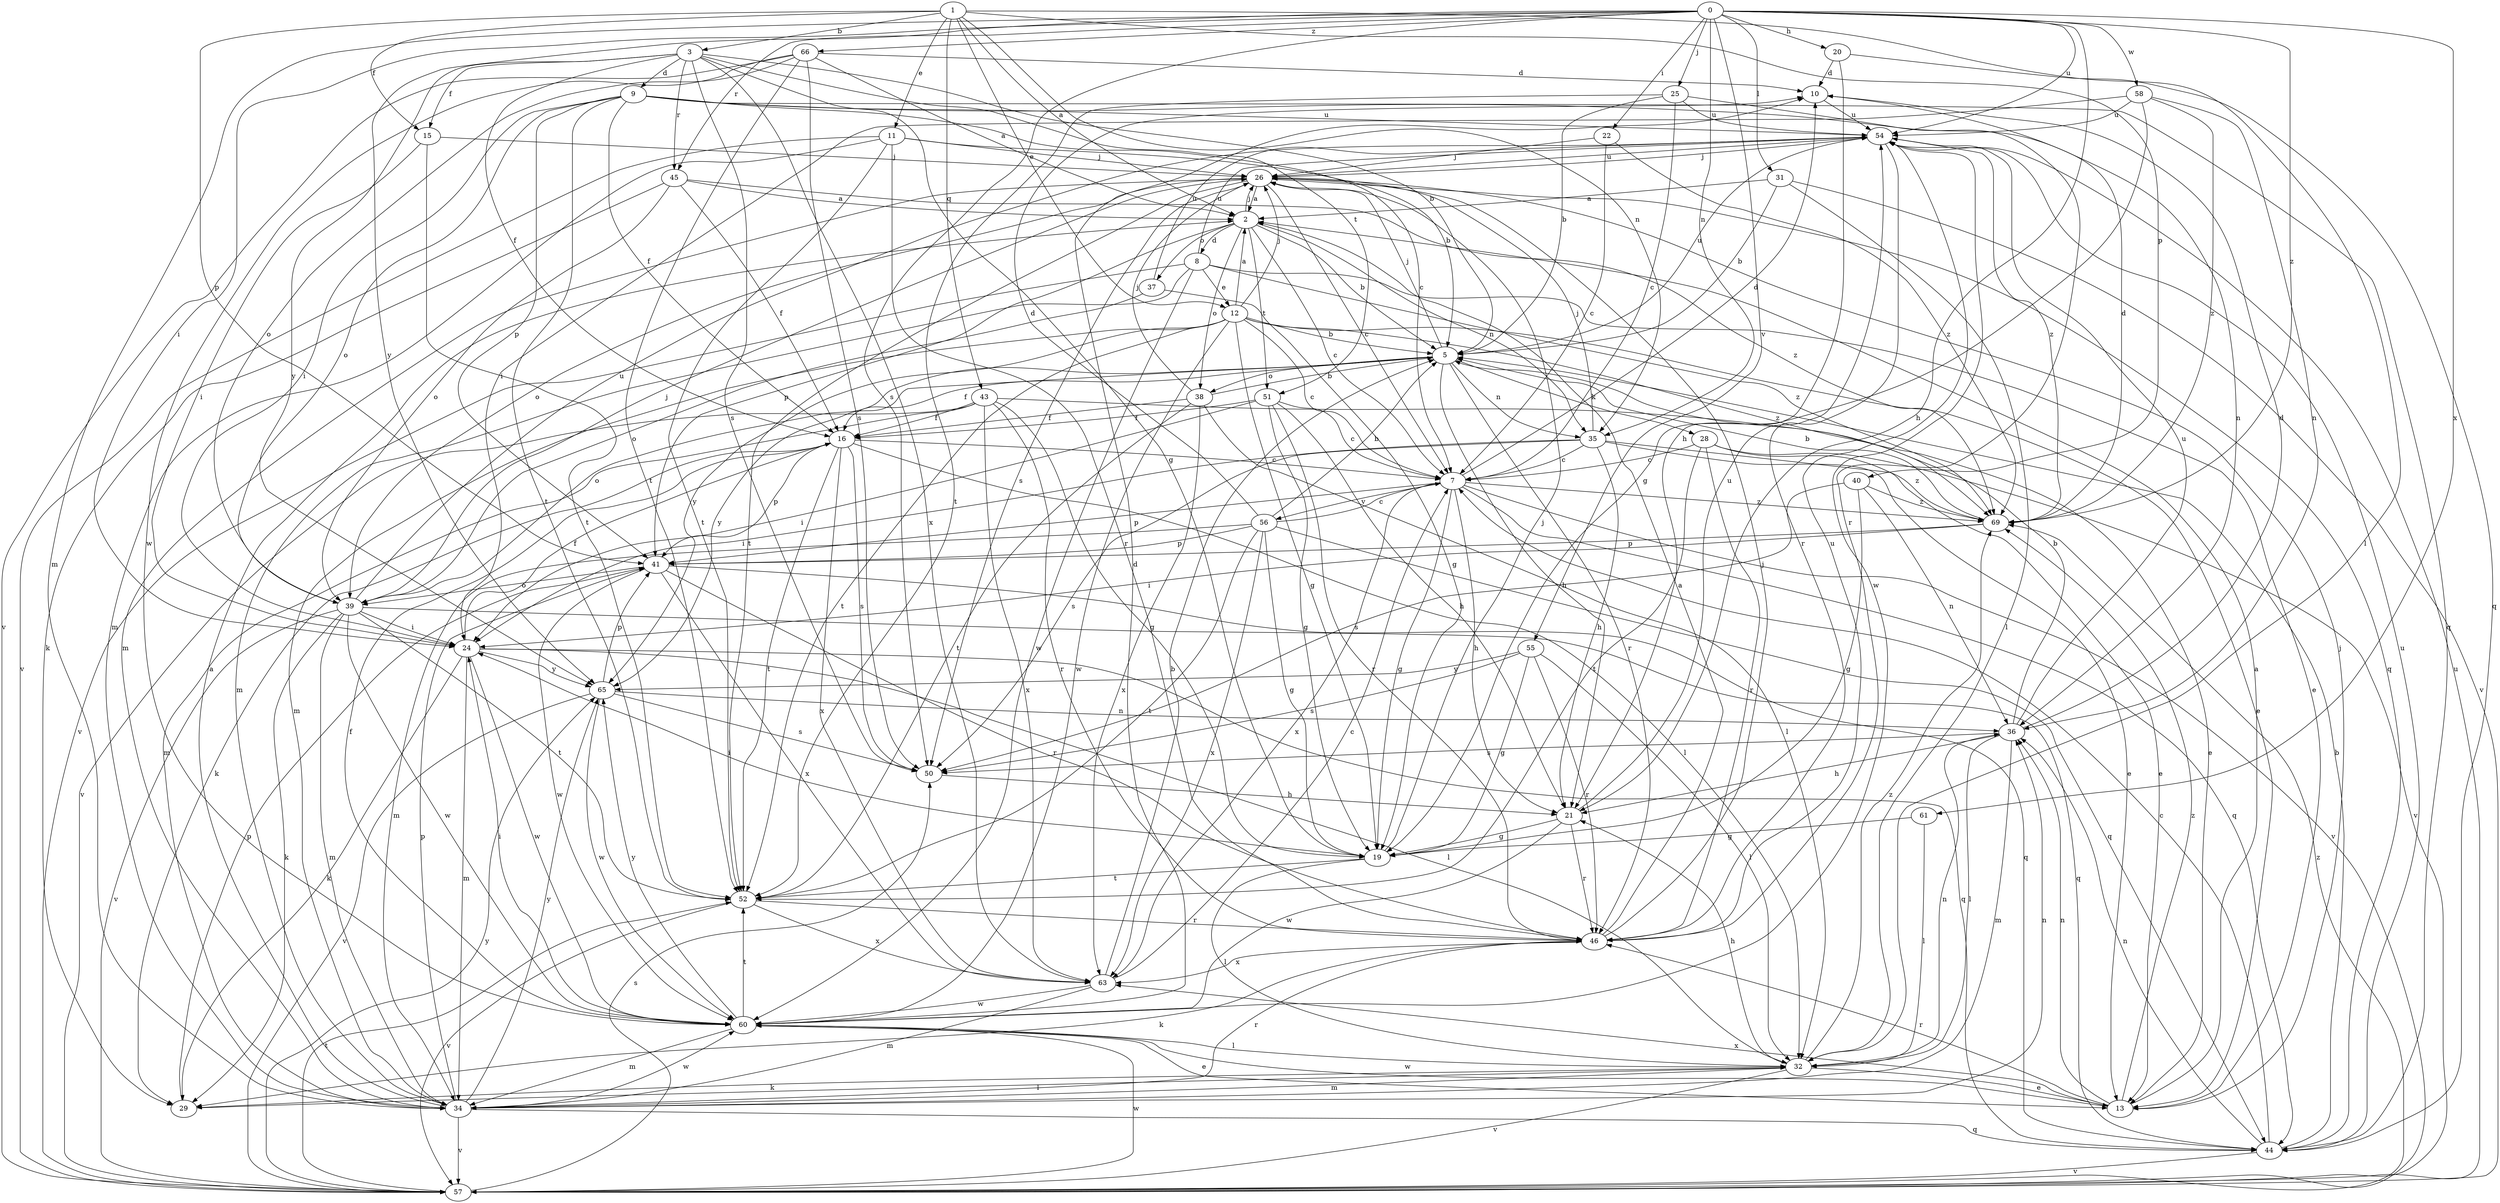strict digraph  {
0;
1;
2;
3;
5;
7;
8;
9;
10;
11;
12;
13;
15;
16;
19;
20;
21;
22;
24;
25;
26;
28;
29;
31;
32;
34;
35;
36;
37;
38;
39;
40;
41;
43;
44;
45;
46;
50;
51;
52;
54;
55;
56;
57;
58;
60;
61;
63;
65;
66;
69;
0 -> 20  [label=h];
0 -> 21  [label=h];
0 -> 22  [label=i];
0 -> 24  [label=i];
0 -> 25  [label=j];
0 -> 31  [label=l];
0 -> 34  [label=m];
0 -> 35  [label=n];
0 -> 45  [label=r];
0 -> 50  [label=s];
0 -> 54  [label=u];
0 -> 55  [label=v];
0 -> 58  [label=w];
0 -> 61  [label=x];
0 -> 65  [label=y];
0 -> 66  [label=z];
0 -> 69  [label=z];
1 -> 2  [label=a];
1 -> 3  [label=b];
1 -> 11  [label=e];
1 -> 12  [label=e];
1 -> 15  [label=f];
1 -> 32  [label=l];
1 -> 35  [label=n];
1 -> 40  [label=p];
1 -> 41  [label=p];
1 -> 43  [label=q];
2 -> 5  [label=b];
2 -> 7  [label=c];
2 -> 8  [label=d];
2 -> 26  [label=j];
2 -> 35  [label=n];
2 -> 37  [label=o];
2 -> 38  [label=o];
2 -> 41  [label=p];
2 -> 51  [label=t];
3 -> 5  [label=b];
3 -> 9  [label=d];
3 -> 15  [label=f];
3 -> 16  [label=f];
3 -> 19  [label=g];
3 -> 45  [label=r];
3 -> 50  [label=s];
3 -> 51  [label=t];
3 -> 63  [label=x];
3 -> 65  [label=y];
5 -> 16  [label=f];
5 -> 21  [label=h];
5 -> 26  [label=j];
5 -> 28  [label=k];
5 -> 35  [label=n];
5 -> 38  [label=o];
5 -> 39  [label=o];
5 -> 46  [label=r];
5 -> 54  [label=u];
5 -> 65  [label=y];
7 -> 10  [label=d];
7 -> 19  [label=g];
7 -> 21  [label=h];
7 -> 41  [label=p];
7 -> 44  [label=q];
7 -> 56  [label=v];
7 -> 57  [label=v];
7 -> 63  [label=x];
7 -> 69  [label=z];
8 -> 12  [label=e];
8 -> 13  [label=e];
8 -> 34  [label=m];
8 -> 54  [label=u];
8 -> 57  [label=v];
8 -> 60  [label=w];
8 -> 69  [label=z];
9 -> 7  [label=c];
9 -> 16  [label=f];
9 -> 24  [label=i];
9 -> 36  [label=n];
9 -> 39  [label=o];
9 -> 41  [label=p];
9 -> 44  [label=q];
9 -> 52  [label=t];
9 -> 54  [label=u];
10 -> 54  [label=u];
11 -> 5  [label=b];
11 -> 26  [label=j];
11 -> 34  [label=m];
11 -> 46  [label=r];
11 -> 52  [label=t];
11 -> 57  [label=v];
12 -> 2  [label=a];
12 -> 5  [label=b];
12 -> 7  [label=c];
12 -> 13  [label=e];
12 -> 19  [label=g];
12 -> 26  [label=j];
12 -> 34  [label=m];
12 -> 52  [label=t];
12 -> 60  [label=w];
12 -> 65  [label=y];
12 -> 69  [label=z];
13 -> 2  [label=a];
13 -> 26  [label=j];
13 -> 36  [label=n];
13 -> 46  [label=r];
13 -> 60  [label=w];
13 -> 63  [label=x];
13 -> 69  [label=z];
15 -> 24  [label=i];
15 -> 26  [label=j];
15 -> 52  [label=t];
16 -> 7  [label=c];
16 -> 29  [label=k];
16 -> 32  [label=l];
16 -> 41  [label=p];
16 -> 50  [label=s];
16 -> 52  [label=t];
16 -> 63  [label=x];
19 -> 24  [label=i];
19 -> 26  [label=j];
19 -> 32  [label=l];
19 -> 52  [label=t];
20 -> 10  [label=d];
20 -> 21  [label=h];
20 -> 44  [label=q];
21 -> 19  [label=g];
21 -> 46  [label=r];
21 -> 54  [label=u];
21 -> 60  [label=w];
22 -> 7  [label=c];
22 -> 26  [label=j];
22 -> 69  [label=z];
24 -> 16  [label=f];
24 -> 29  [label=k];
24 -> 32  [label=l];
24 -> 34  [label=m];
24 -> 44  [label=q];
24 -> 60  [label=w];
24 -> 65  [label=y];
25 -> 5  [label=b];
25 -> 7  [label=c];
25 -> 46  [label=r];
25 -> 52  [label=t];
25 -> 54  [label=u];
26 -> 2  [label=a];
26 -> 7  [label=c];
26 -> 34  [label=m];
26 -> 39  [label=o];
26 -> 44  [label=q];
26 -> 50  [label=s];
26 -> 52  [label=t];
26 -> 54  [label=u];
28 -> 7  [label=c];
28 -> 13  [label=e];
28 -> 46  [label=r];
28 -> 52  [label=t];
28 -> 57  [label=v];
29 -> 32  [label=l];
29 -> 41  [label=p];
31 -> 2  [label=a];
31 -> 5  [label=b];
31 -> 32  [label=l];
31 -> 57  [label=v];
32 -> 13  [label=e];
32 -> 21  [label=h];
32 -> 29  [label=k];
32 -> 34  [label=m];
32 -> 36  [label=n];
32 -> 57  [label=v];
32 -> 69  [label=z];
34 -> 2  [label=a];
34 -> 36  [label=n];
34 -> 41  [label=p];
34 -> 44  [label=q];
34 -> 46  [label=r];
34 -> 57  [label=v];
34 -> 60  [label=w];
34 -> 65  [label=y];
35 -> 7  [label=c];
35 -> 13  [label=e];
35 -> 21  [label=h];
35 -> 24  [label=i];
35 -> 26  [label=j];
35 -> 50  [label=s];
35 -> 69  [label=z];
36 -> 5  [label=b];
36 -> 10  [label=d];
36 -> 21  [label=h];
36 -> 32  [label=l];
36 -> 34  [label=m];
36 -> 50  [label=s];
36 -> 54  [label=u];
37 -> 19  [label=g];
37 -> 39  [label=o];
37 -> 54  [label=u];
38 -> 5  [label=b];
38 -> 16  [label=f];
38 -> 26  [label=j];
38 -> 32  [label=l];
38 -> 52  [label=t];
38 -> 63  [label=x];
39 -> 24  [label=i];
39 -> 26  [label=j];
39 -> 29  [label=k];
39 -> 34  [label=m];
39 -> 44  [label=q];
39 -> 52  [label=t];
39 -> 54  [label=u];
39 -> 57  [label=v];
39 -> 60  [label=w];
40 -> 19  [label=g];
40 -> 36  [label=n];
40 -> 50  [label=s];
40 -> 69  [label=z];
41 -> 39  [label=o];
41 -> 44  [label=q];
41 -> 46  [label=r];
41 -> 60  [label=w];
41 -> 63  [label=x];
43 -> 13  [label=e];
43 -> 16  [label=f];
43 -> 19  [label=g];
43 -> 34  [label=m];
43 -> 46  [label=r];
43 -> 57  [label=v];
43 -> 63  [label=x];
44 -> 5  [label=b];
44 -> 7  [label=c];
44 -> 36  [label=n];
44 -> 54  [label=u];
44 -> 57  [label=v];
45 -> 2  [label=a];
45 -> 16  [label=f];
45 -> 29  [label=k];
45 -> 39  [label=o];
45 -> 69  [label=z];
46 -> 2  [label=a];
46 -> 26  [label=j];
46 -> 29  [label=k];
46 -> 54  [label=u];
46 -> 63  [label=x];
50 -> 21  [label=h];
51 -> 7  [label=c];
51 -> 16  [label=f];
51 -> 19  [label=g];
51 -> 21  [label=h];
51 -> 24  [label=i];
51 -> 46  [label=r];
52 -> 46  [label=r];
52 -> 57  [label=v];
52 -> 63  [label=x];
54 -> 26  [label=j];
54 -> 46  [label=r];
54 -> 60  [label=w];
54 -> 69  [label=z];
55 -> 19  [label=g];
55 -> 32  [label=l];
55 -> 46  [label=r];
55 -> 50  [label=s];
55 -> 65  [label=y];
56 -> 5  [label=b];
56 -> 7  [label=c];
56 -> 10  [label=d];
56 -> 19  [label=g];
56 -> 34  [label=m];
56 -> 41  [label=p];
56 -> 44  [label=q];
56 -> 52  [label=t];
56 -> 63  [label=x];
57 -> 50  [label=s];
57 -> 52  [label=t];
57 -> 54  [label=u];
57 -> 60  [label=w];
57 -> 65  [label=y];
57 -> 69  [label=z];
58 -> 19  [label=g];
58 -> 24  [label=i];
58 -> 36  [label=n];
58 -> 54  [label=u];
58 -> 69  [label=z];
60 -> 10  [label=d];
60 -> 13  [label=e];
60 -> 16  [label=f];
60 -> 24  [label=i];
60 -> 32  [label=l];
60 -> 34  [label=m];
60 -> 52  [label=t];
60 -> 65  [label=y];
61 -> 19  [label=g];
61 -> 32  [label=l];
63 -> 5  [label=b];
63 -> 7  [label=c];
63 -> 34  [label=m];
63 -> 60  [label=w];
65 -> 36  [label=n];
65 -> 41  [label=p];
65 -> 50  [label=s];
65 -> 57  [label=v];
65 -> 60  [label=w];
66 -> 2  [label=a];
66 -> 10  [label=d];
66 -> 39  [label=o];
66 -> 50  [label=s];
66 -> 52  [label=t];
66 -> 57  [label=v];
66 -> 60  [label=w];
69 -> 5  [label=b];
69 -> 10  [label=d];
69 -> 24  [label=i];
69 -> 41  [label=p];
}
